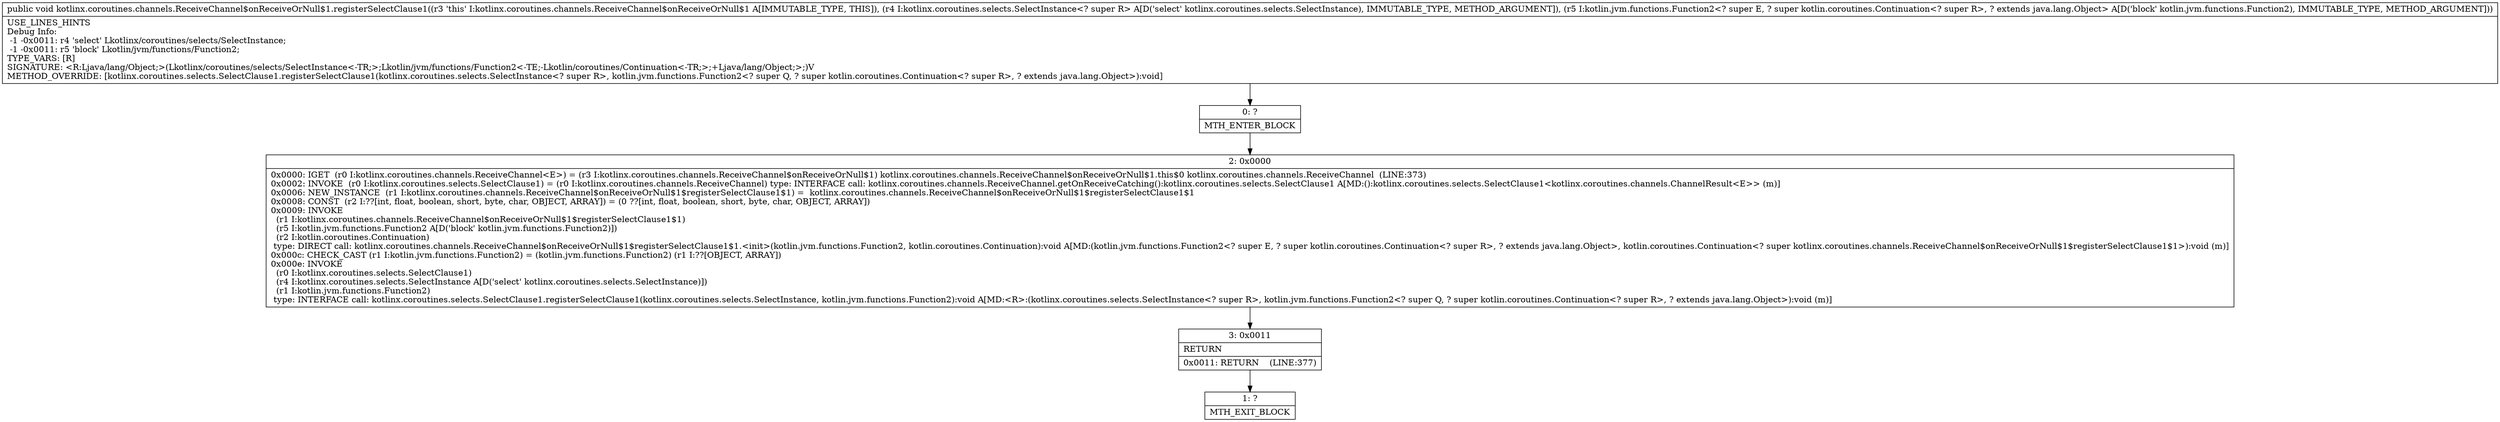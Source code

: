 digraph "CFG forkotlinx.coroutines.channels.ReceiveChannel$onReceiveOrNull$1.registerSelectClause1(Lkotlinx\/coroutines\/selects\/SelectInstance;Lkotlin\/jvm\/functions\/Function2;)V" {
Node_0 [shape=record,label="{0\:\ ?|MTH_ENTER_BLOCK\l}"];
Node_2 [shape=record,label="{2\:\ 0x0000|0x0000: IGET  (r0 I:kotlinx.coroutines.channels.ReceiveChannel\<E\>) = (r3 I:kotlinx.coroutines.channels.ReceiveChannel$onReceiveOrNull$1) kotlinx.coroutines.channels.ReceiveChannel$onReceiveOrNull$1.this$0 kotlinx.coroutines.channels.ReceiveChannel  (LINE:373)\l0x0002: INVOKE  (r0 I:kotlinx.coroutines.selects.SelectClause1) = (r0 I:kotlinx.coroutines.channels.ReceiveChannel) type: INTERFACE call: kotlinx.coroutines.channels.ReceiveChannel.getOnReceiveCatching():kotlinx.coroutines.selects.SelectClause1 A[MD:():kotlinx.coroutines.selects.SelectClause1\<kotlinx.coroutines.channels.ChannelResult\<E\>\> (m)]\l0x0006: NEW_INSTANCE  (r1 I:kotlinx.coroutines.channels.ReceiveChannel$onReceiveOrNull$1$registerSelectClause1$1) =  kotlinx.coroutines.channels.ReceiveChannel$onReceiveOrNull$1$registerSelectClause1$1 \l0x0008: CONST  (r2 I:??[int, float, boolean, short, byte, char, OBJECT, ARRAY]) = (0 ??[int, float, boolean, short, byte, char, OBJECT, ARRAY]) \l0x0009: INVOKE  \l  (r1 I:kotlinx.coroutines.channels.ReceiveChannel$onReceiveOrNull$1$registerSelectClause1$1)\l  (r5 I:kotlin.jvm.functions.Function2 A[D('block' kotlin.jvm.functions.Function2)])\l  (r2 I:kotlin.coroutines.Continuation)\l type: DIRECT call: kotlinx.coroutines.channels.ReceiveChannel$onReceiveOrNull$1$registerSelectClause1$1.\<init\>(kotlin.jvm.functions.Function2, kotlin.coroutines.Continuation):void A[MD:(kotlin.jvm.functions.Function2\<? super E, ? super kotlin.coroutines.Continuation\<? super R\>, ? extends java.lang.Object\>, kotlin.coroutines.Continuation\<? super kotlinx.coroutines.channels.ReceiveChannel$onReceiveOrNull$1$registerSelectClause1$1\>):void (m)]\l0x000c: CHECK_CAST (r1 I:kotlin.jvm.functions.Function2) = (kotlin.jvm.functions.Function2) (r1 I:??[OBJECT, ARRAY]) \l0x000e: INVOKE  \l  (r0 I:kotlinx.coroutines.selects.SelectClause1)\l  (r4 I:kotlinx.coroutines.selects.SelectInstance A[D('select' kotlinx.coroutines.selects.SelectInstance)])\l  (r1 I:kotlin.jvm.functions.Function2)\l type: INTERFACE call: kotlinx.coroutines.selects.SelectClause1.registerSelectClause1(kotlinx.coroutines.selects.SelectInstance, kotlin.jvm.functions.Function2):void A[MD:\<R\>:(kotlinx.coroutines.selects.SelectInstance\<? super R\>, kotlin.jvm.functions.Function2\<? super Q, ? super kotlin.coroutines.Continuation\<? super R\>, ? extends java.lang.Object\>):void (m)]\l}"];
Node_3 [shape=record,label="{3\:\ 0x0011|RETURN\l|0x0011: RETURN    (LINE:377)\l}"];
Node_1 [shape=record,label="{1\:\ ?|MTH_EXIT_BLOCK\l}"];
MethodNode[shape=record,label="{public void kotlinx.coroutines.channels.ReceiveChannel$onReceiveOrNull$1.registerSelectClause1((r3 'this' I:kotlinx.coroutines.channels.ReceiveChannel$onReceiveOrNull$1 A[IMMUTABLE_TYPE, THIS]), (r4 I:kotlinx.coroutines.selects.SelectInstance\<? super R\> A[D('select' kotlinx.coroutines.selects.SelectInstance), IMMUTABLE_TYPE, METHOD_ARGUMENT]), (r5 I:kotlin.jvm.functions.Function2\<? super E, ? super kotlin.coroutines.Continuation\<? super R\>, ? extends java.lang.Object\> A[D('block' kotlin.jvm.functions.Function2), IMMUTABLE_TYPE, METHOD_ARGUMENT]))  | USE_LINES_HINTS\lDebug Info:\l  \-1 \-0x0011: r4 'select' Lkotlinx\/coroutines\/selects\/SelectInstance;\l  \-1 \-0x0011: r5 'block' Lkotlin\/jvm\/functions\/Function2;\lTYPE_VARS: [R]\lSIGNATURE: \<R:Ljava\/lang\/Object;\>(Lkotlinx\/coroutines\/selects\/SelectInstance\<\-TR;\>;Lkotlin\/jvm\/functions\/Function2\<\-TE;\-Lkotlin\/coroutines\/Continuation\<\-TR;\>;+Ljava\/lang\/Object;\>;)V\lMETHOD_OVERRIDE: [kotlinx.coroutines.selects.SelectClause1.registerSelectClause1(kotlinx.coroutines.selects.SelectInstance\<? super R\>, kotlin.jvm.functions.Function2\<? super Q, ? super kotlin.coroutines.Continuation\<? super R\>, ? extends java.lang.Object\>):void]\l}"];
MethodNode -> Node_0;Node_0 -> Node_2;
Node_2 -> Node_3;
Node_3 -> Node_1;
}

